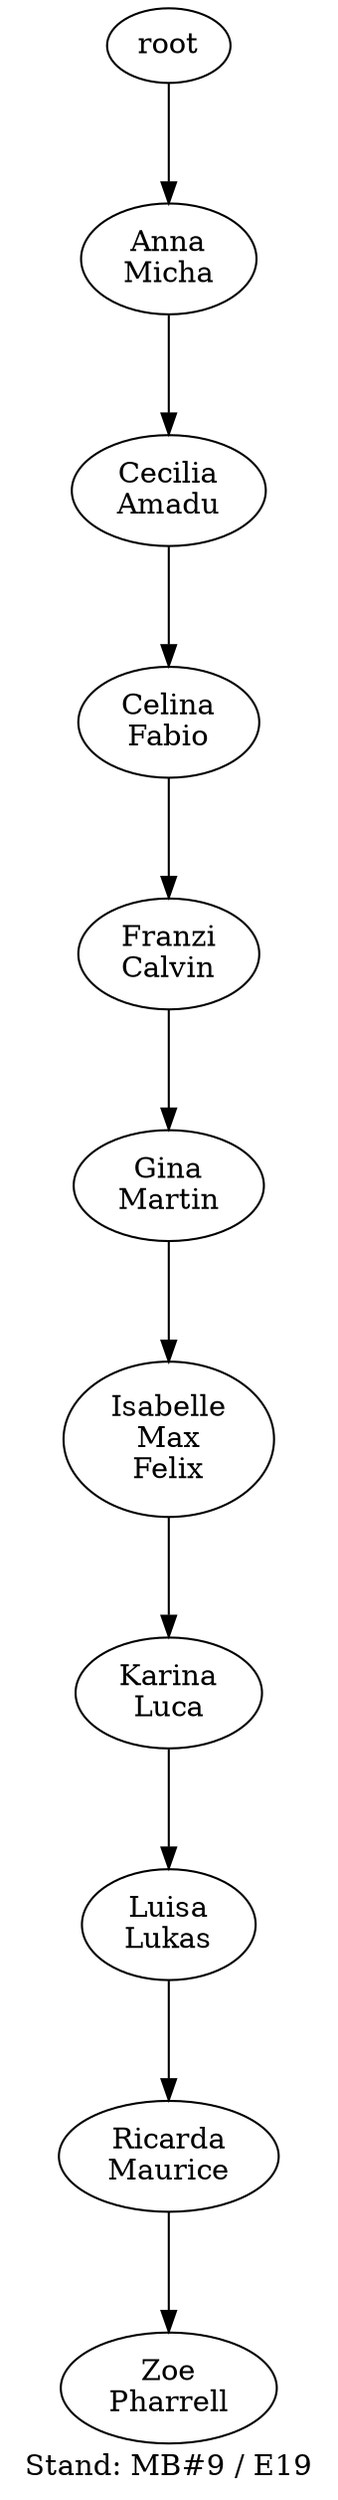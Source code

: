 digraph D { labelloc="b"; label="Stand: MB#9 / E19"; ranksep=0.8;
"root/8"[label="Anna\nMicha"]
"root" -> "root/8";
"root/8/0"[label="Cecilia\nAmadu"]
"root/8" -> "root/8/0";
"root/8/0/2"[label="Celina\nFabio"]
"root/8/0" -> "root/8/0/2";
"root/8/0/2/1"[label="Franzi\nCalvin"]
"root/8/0/2" -> "root/8/0/2/1";
"root/8/0/2/1/5"[label="Gina\nMartin"]
"root/8/0/2/1" -> "root/8/0/2/1/5";
"root/8/0/2/1/5/7,10"[label="Isabelle\nMax\nFelix"]
"root/8/0/2/1/5" -> "root/8/0/2/1/5/7,10";
"root/8/0/2/1/5/7,10/3"[label="Karina\nLuca"]
"root/8/0/2/1/5/7,10" -> "root/8/0/2/1/5/7,10/3";
"root/8/0/2/1/5/7,10/3/4"[label="Luisa\nLukas"]
"root/8/0/2/1/5/7,10/3" -> "root/8/0/2/1/5/7,10/3/4";
"root/8/0/2/1/5/7,10/3/4/6"[label="Ricarda\nMaurice"]
"root/8/0/2/1/5/7,10/3/4" -> "root/8/0/2/1/5/7,10/3/4/6";
"root/8/0/2/1/5/7,10/3/4/6/9"[label="Zoe\nPharrell"]
"root/8/0/2/1/5/7,10/3/4/6" -> "root/8/0/2/1/5/7,10/3/4/6/9";
}
